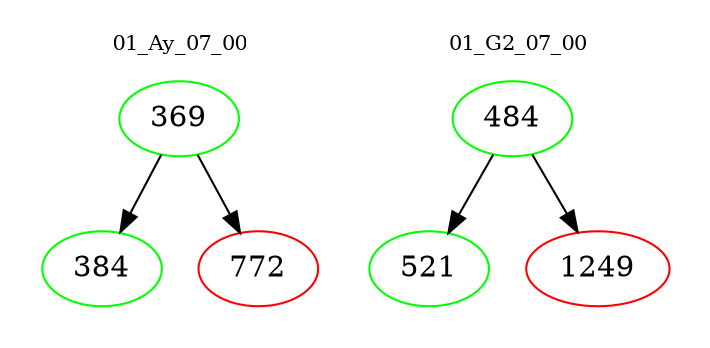digraph{
subgraph cluster_0 {
color = white
label = "01_Ay_07_00";
fontsize=10;
T0_369 [label="369", color="green"]
T0_369 -> T0_384 [color="black"]
T0_384 [label="384", color="green"]
T0_369 -> T0_772 [color="black"]
T0_772 [label="772", color="red"]
}
subgraph cluster_1 {
color = white
label = "01_G2_07_00";
fontsize=10;
T1_484 [label="484", color="green"]
T1_484 -> T1_521 [color="black"]
T1_521 [label="521", color="green"]
T1_484 -> T1_1249 [color="black"]
T1_1249 [label="1249", color="red"]
}
}
